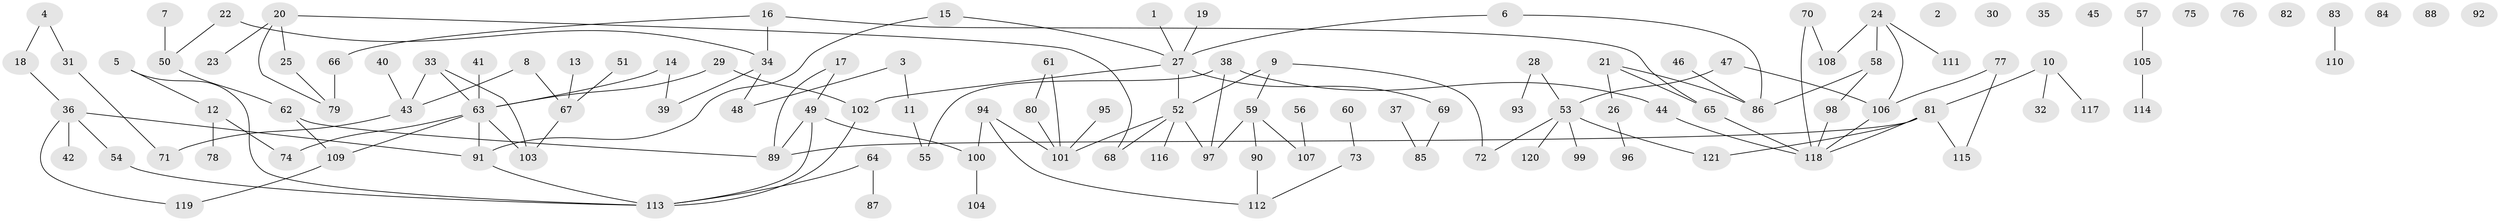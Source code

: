 // coarse degree distribution, {1: 0.25882352941176473, 0: 0.12941176470588237, 2: 0.2823529411764706, 5: 0.03529411764705882, 6: 0.047058823529411764, 4: 0.09411764705882353, 3: 0.11764705882352941, 7: 0.023529411764705882, 9: 0.011764705882352941}
// Generated by graph-tools (version 1.1) at 2025/23/03/03/25 07:23:29]
// undirected, 121 vertices, 135 edges
graph export_dot {
graph [start="1"]
  node [color=gray90,style=filled];
  1;
  2;
  3;
  4;
  5;
  6;
  7;
  8;
  9;
  10;
  11;
  12;
  13;
  14;
  15;
  16;
  17;
  18;
  19;
  20;
  21;
  22;
  23;
  24;
  25;
  26;
  27;
  28;
  29;
  30;
  31;
  32;
  33;
  34;
  35;
  36;
  37;
  38;
  39;
  40;
  41;
  42;
  43;
  44;
  45;
  46;
  47;
  48;
  49;
  50;
  51;
  52;
  53;
  54;
  55;
  56;
  57;
  58;
  59;
  60;
  61;
  62;
  63;
  64;
  65;
  66;
  67;
  68;
  69;
  70;
  71;
  72;
  73;
  74;
  75;
  76;
  77;
  78;
  79;
  80;
  81;
  82;
  83;
  84;
  85;
  86;
  87;
  88;
  89;
  90;
  91;
  92;
  93;
  94;
  95;
  96;
  97;
  98;
  99;
  100;
  101;
  102;
  103;
  104;
  105;
  106;
  107;
  108;
  109;
  110;
  111;
  112;
  113;
  114;
  115;
  116;
  117;
  118;
  119;
  120;
  121;
  1 -- 27;
  3 -- 11;
  3 -- 48;
  4 -- 18;
  4 -- 31;
  5 -- 12;
  5 -- 113;
  6 -- 27;
  6 -- 86;
  7 -- 50;
  8 -- 43;
  8 -- 67;
  9 -- 52;
  9 -- 59;
  9 -- 72;
  10 -- 32;
  10 -- 81;
  10 -- 117;
  11 -- 55;
  12 -- 74;
  12 -- 78;
  13 -- 67;
  14 -- 39;
  14 -- 63;
  15 -- 27;
  15 -- 91;
  16 -- 34;
  16 -- 65;
  16 -- 66;
  17 -- 49;
  17 -- 89;
  18 -- 36;
  19 -- 27;
  20 -- 23;
  20 -- 25;
  20 -- 68;
  20 -- 79;
  21 -- 26;
  21 -- 65;
  21 -- 86;
  22 -- 34;
  22 -- 50;
  24 -- 58;
  24 -- 106;
  24 -- 108;
  24 -- 111;
  25 -- 79;
  26 -- 96;
  27 -- 52;
  27 -- 69;
  27 -- 102;
  28 -- 53;
  28 -- 93;
  29 -- 63;
  29 -- 102;
  31 -- 71;
  33 -- 43;
  33 -- 63;
  33 -- 103;
  34 -- 39;
  34 -- 48;
  36 -- 42;
  36 -- 54;
  36 -- 91;
  36 -- 119;
  37 -- 85;
  38 -- 44;
  38 -- 55;
  38 -- 97;
  40 -- 43;
  41 -- 63;
  43 -- 71;
  44 -- 118;
  46 -- 86;
  47 -- 53;
  47 -- 106;
  49 -- 89;
  49 -- 100;
  49 -- 113;
  50 -- 62;
  51 -- 67;
  52 -- 68;
  52 -- 97;
  52 -- 101;
  52 -- 116;
  53 -- 72;
  53 -- 99;
  53 -- 120;
  53 -- 121;
  54 -- 113;
  56 -- 107;
  57 -- 105;
  58 -- 86;
  58 -- 98;
  59 -- 90;
  59 -- 97;
  59 -- 107;
  60 -- 73;
  61 -- 80;
  61 -- 101;
  62 -- 89;
  62 -- 109;
  63 -- 74;
  63 -- 91;
  63 -- 103;
  63 -- 109;
  64 -- 87;
  64 -- 113;
  65 -- 118;
  66 -- 79;
  67 -- 103;
  69 -- 85;
  70 -- 108;
  70 -- 118;
  73 -- 112;
  77 -- 106;
  77 -- 115;
  80 -- 101;
  81 -- 89;
  81 -- 115;
  81 -- 118;
  81 -- 121;
  83 -- 110;
  90 -- 112;
  91 -- 113;
  94 -- 100;
  94 -- 101;
  94 -- 112;
  95 -- 101;
  98 -- 118;
  100 -- 104;
  102 -- 113;
  105 -- 114;
  106 -- 118;
  109 -- 119;
}
